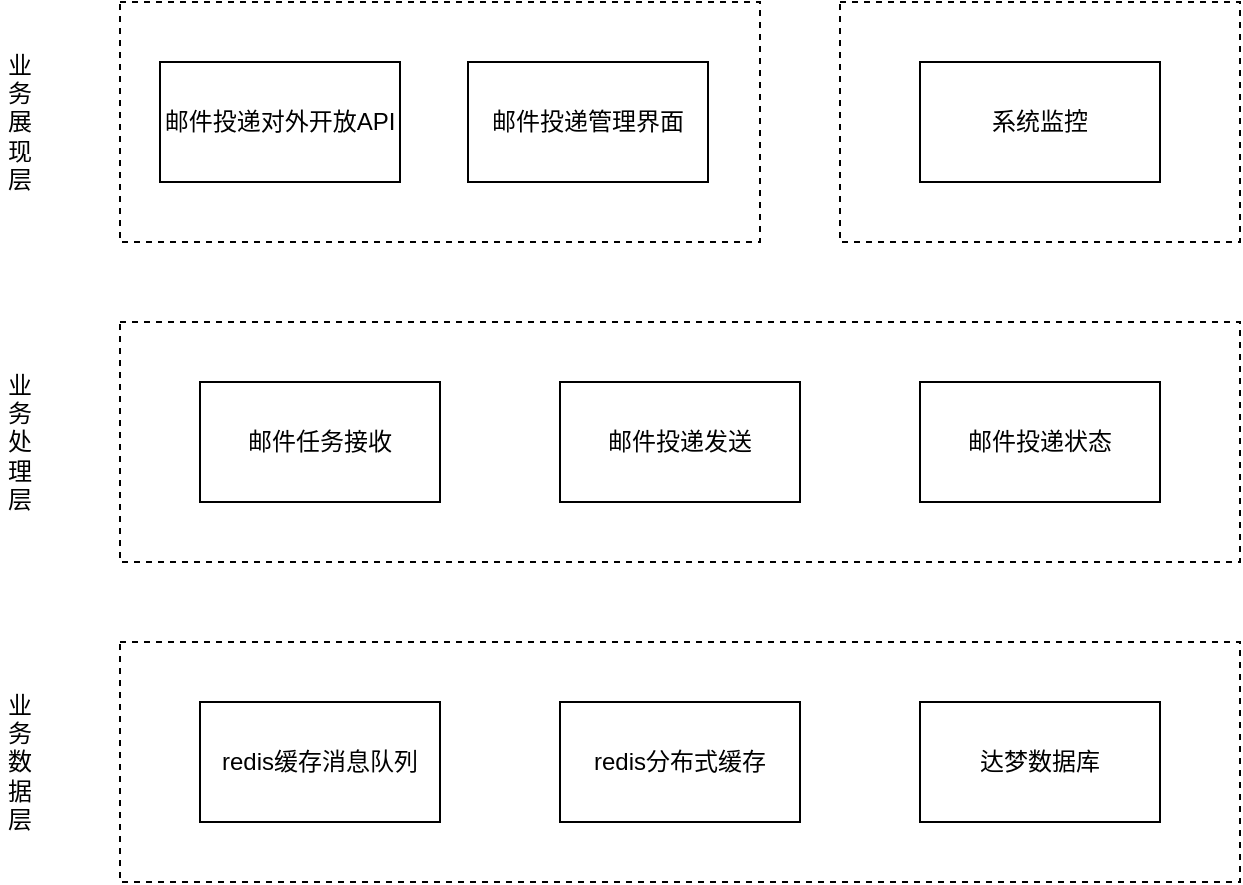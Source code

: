 <mxfile version="21.0.6" type="github">
  <diagram name="第 1 页" id="cdEdLV3N9Xb8YG5lXc06">
    <mxGraphModel dx="695" dy="568" grid="0" gridSize="10" guides="1" tooltips="1" connect="1" arrows="1" fold="1" page="1" pageScale="1" pageWidth="827" pageHeight="1169" math="0" shadow="0">
      <root>
        <mxCell id="0" />
        <mxCell id="1" parent="0" />
        <mxCell id="wd-AYD2UTMd8x4ym-_4Q-13" value="" style="rounded=0;whiteSpace=wrap;html=1;dashed=1;" parent="1" vertex="1">
          <mxGeometry x="120" y="400" width="560" height="120" as="geometry" />
        </mxCell>
        <mxCell id="wd-AYD2UTMd8x4ym-_4Q-8" value="" style="rounded=0;whiteSpace=wrap;html=1;dashed=1;" parent="1" vertex="1">
          <mxGeometry x="120" y="240" width="560" height="120" as="geometry" />
        </mxCell>
        <mxCell id="wd-AYD2UTMd8x4ym-_4Q-5" value="" style="rounded=0;whiteSpace=wrap;html=1;dashed=1;" parent="1" vertex="1">
          <mxGeometry x="480" y="80" width="200" height="120" as="geometry" />
        </mxCell>
        <mxCell id="wd-AYD2UTMd8x4ym-_4Q-1" value="" style="rounded=0;whiteSpace=wrap;html=1;dashed=1;" parent="1" vertex="1">
          <mxGeometry x="120" y="80" width="320" height="120" as="geometry" />
        </mxCell>
        <mxCell id="wd-AYD2UTMd8x4ym-_4Q-2" value="邮件投递对外开放API" style="rounded=0;whiteSpace=wrap;html=1;" parent="1" vertex="1">
          <mxGeometry x="140" y="110" width="120" height="60" as="geometry" />
        </mxCell>
        <mxCell id="wd-AYD2UTMd8x4ym-_4Q-3" value="邮件投递管理界面" style="rounded=0;whiteSpace=wrap;html=1;" parent="1" vertex="1">
          <mxGeometry x="294" y="110" width="120" height="60" as="geometry" />
        </mxCell>
        <mxCell id="wd-AYD2UTMd8x4ym-_4Q-4" value="系统监控" style="rounded=0;whiteSpace=wrap;html=1;" parent="1" vertex="1">
          <mxGeometry x="520" y="110" width="120" height="60" as="geometry" />
        </mxCell>
        <mxCell id="wd-AYD2UTMd8x4ym-_4Q-7" value="业务展现层" style="text;html=1;strokeColor=none;fillColor=none;align=center;verticalAlign=middle;whiteSpace=wrap;rounded=0;horizontal=1;" parent="1" vertex="1">
          <mxGeometry x="60" y="80" width="20" height="120" as="geometry" />
        </mxCell>
        <mxCell id="wd-AYD2UTMd8x4ym-_4Q-9" value="业务处理层" style="text;html=1;strokeColor=none;fillColor=none;align=center;verticalAlign=middle;whiteSpace=wrap;rounded=0;horizontal=1;" parent="1" vertex="1">
          <mxGeometry x="60" y="240" width="20" height="120" as="geometry" />
        </mxCell>
        <mxCell id="wd-AYD2UTMd8x4ym-_4Q-10" value="邮件任务接收" style="rounded=0;whiteSpace=wrap;html=1;" parent="1" vertex="1">
          <mxGeometry x="160" y="270" width="120" height="60" as="geometry" />
        </mxCell>
        <mxCell id="wd-AYD2UTMd8x4ym-_4Q-11" value="邮件投递发送" style="rounded=0;whiteSpace=wrap;html=1;" parent="1" vertex="1">
          <mxGeometry x="340" y="270" width="120" height="60" as="geometry" />
        </mxCell>
        <mxCell id="wd-AYD2UTMd8x4ym-_4Q-12" value="邮件投递状态" style="rounded=0;whiteSpace=wrap;html=1;" parent="1" vertex="1">
          <mxGeometry x="520" y="270" width="120" height="60" as="geometry" />
        </mxCell>
        <mxCell id="wd-AYD2UTMd8x4ym-_4Q-14" value="redis缓存消息队列" style="rounded=0;whiteSpace=wrap;html=1;" parent="1" vertex="1">
          <mxGeometry x="160" y="430" width="120" height="60" as="geometry" />
        </mxCell>
        <mxCell id="wd-AYD2UTMd8x4ym-_4Q-15" value="redis分布式缓存" style="rounded=0;whiteSpace=wrap;html=1;" parent="1" vertex="1">
          <mxGeometry x="340" y="430" width="120" height="60" as="geometry" />
        </mxCell>
        <mxCell id="wd-AYD2UTMd8x4ym-_4Q-16" value="达梦数据库" style="rounded=0;whiteSpace=wrap;html=1;" parent="1" vertex="1">
          <mxGeometry x="520" y="430" width="120" height="60" as="geometry" />
        </mxCell>
        <mxCell id="wd-AYD2UTMd8x4ym-_4Q-17" value="业务数据层" style="text;html=1;strokeColor=none;fillColor=none;align=center;verticalAlign=middle;whiteSpace=wrap;rounded=0;horizontal=1;" parent="1" vertex="1">
          <mxGeometry x="60" y="400" width="20" height="120" as="geometry" />
        </mxCell>
      </root>
    </mxGraphModel>
  </diagram>
</mxfile>
